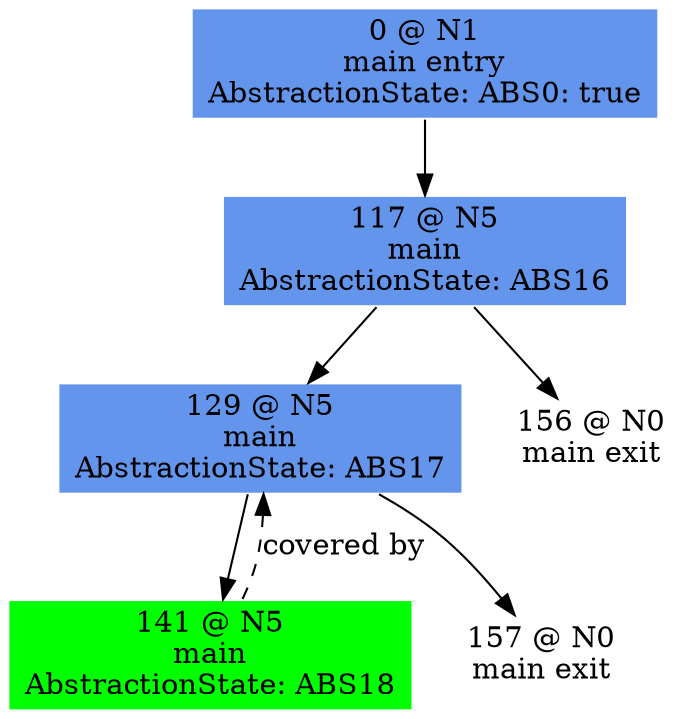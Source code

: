 digraph ARG {
node [style="filled" shape="box" color="white"]
0 [fillcolor="cornflowerblue" label="0 @ N1\nmain entry\nAbstractionState: ABS0: true\n" id="0"]
117 [fillcolor="cornflowerblue" label="117 @ N5\nmain\nAbstractionState: ABS16\n" id="117"]
129 [fillcolor="cornflowerblue" label="129 @ N5\nmain\nAbstractionState: ABS17\n" id="129"]
141 [fillcolor="green" label="141 @ N5\nmain\nAbstractionState: ABS18\n" id="141"]
157 [label="157 @ N0\nmain exit\n" id="157"]
156 [label="156 @ N0\nmain exit\n" id="156"]
0 -> 117 []
117 -> 156 []
117 -> 129 []
141 -> 129 [style="dashed" weight="0" label="covered by"]
129 -> 157 []
129 -> 141 []
}
